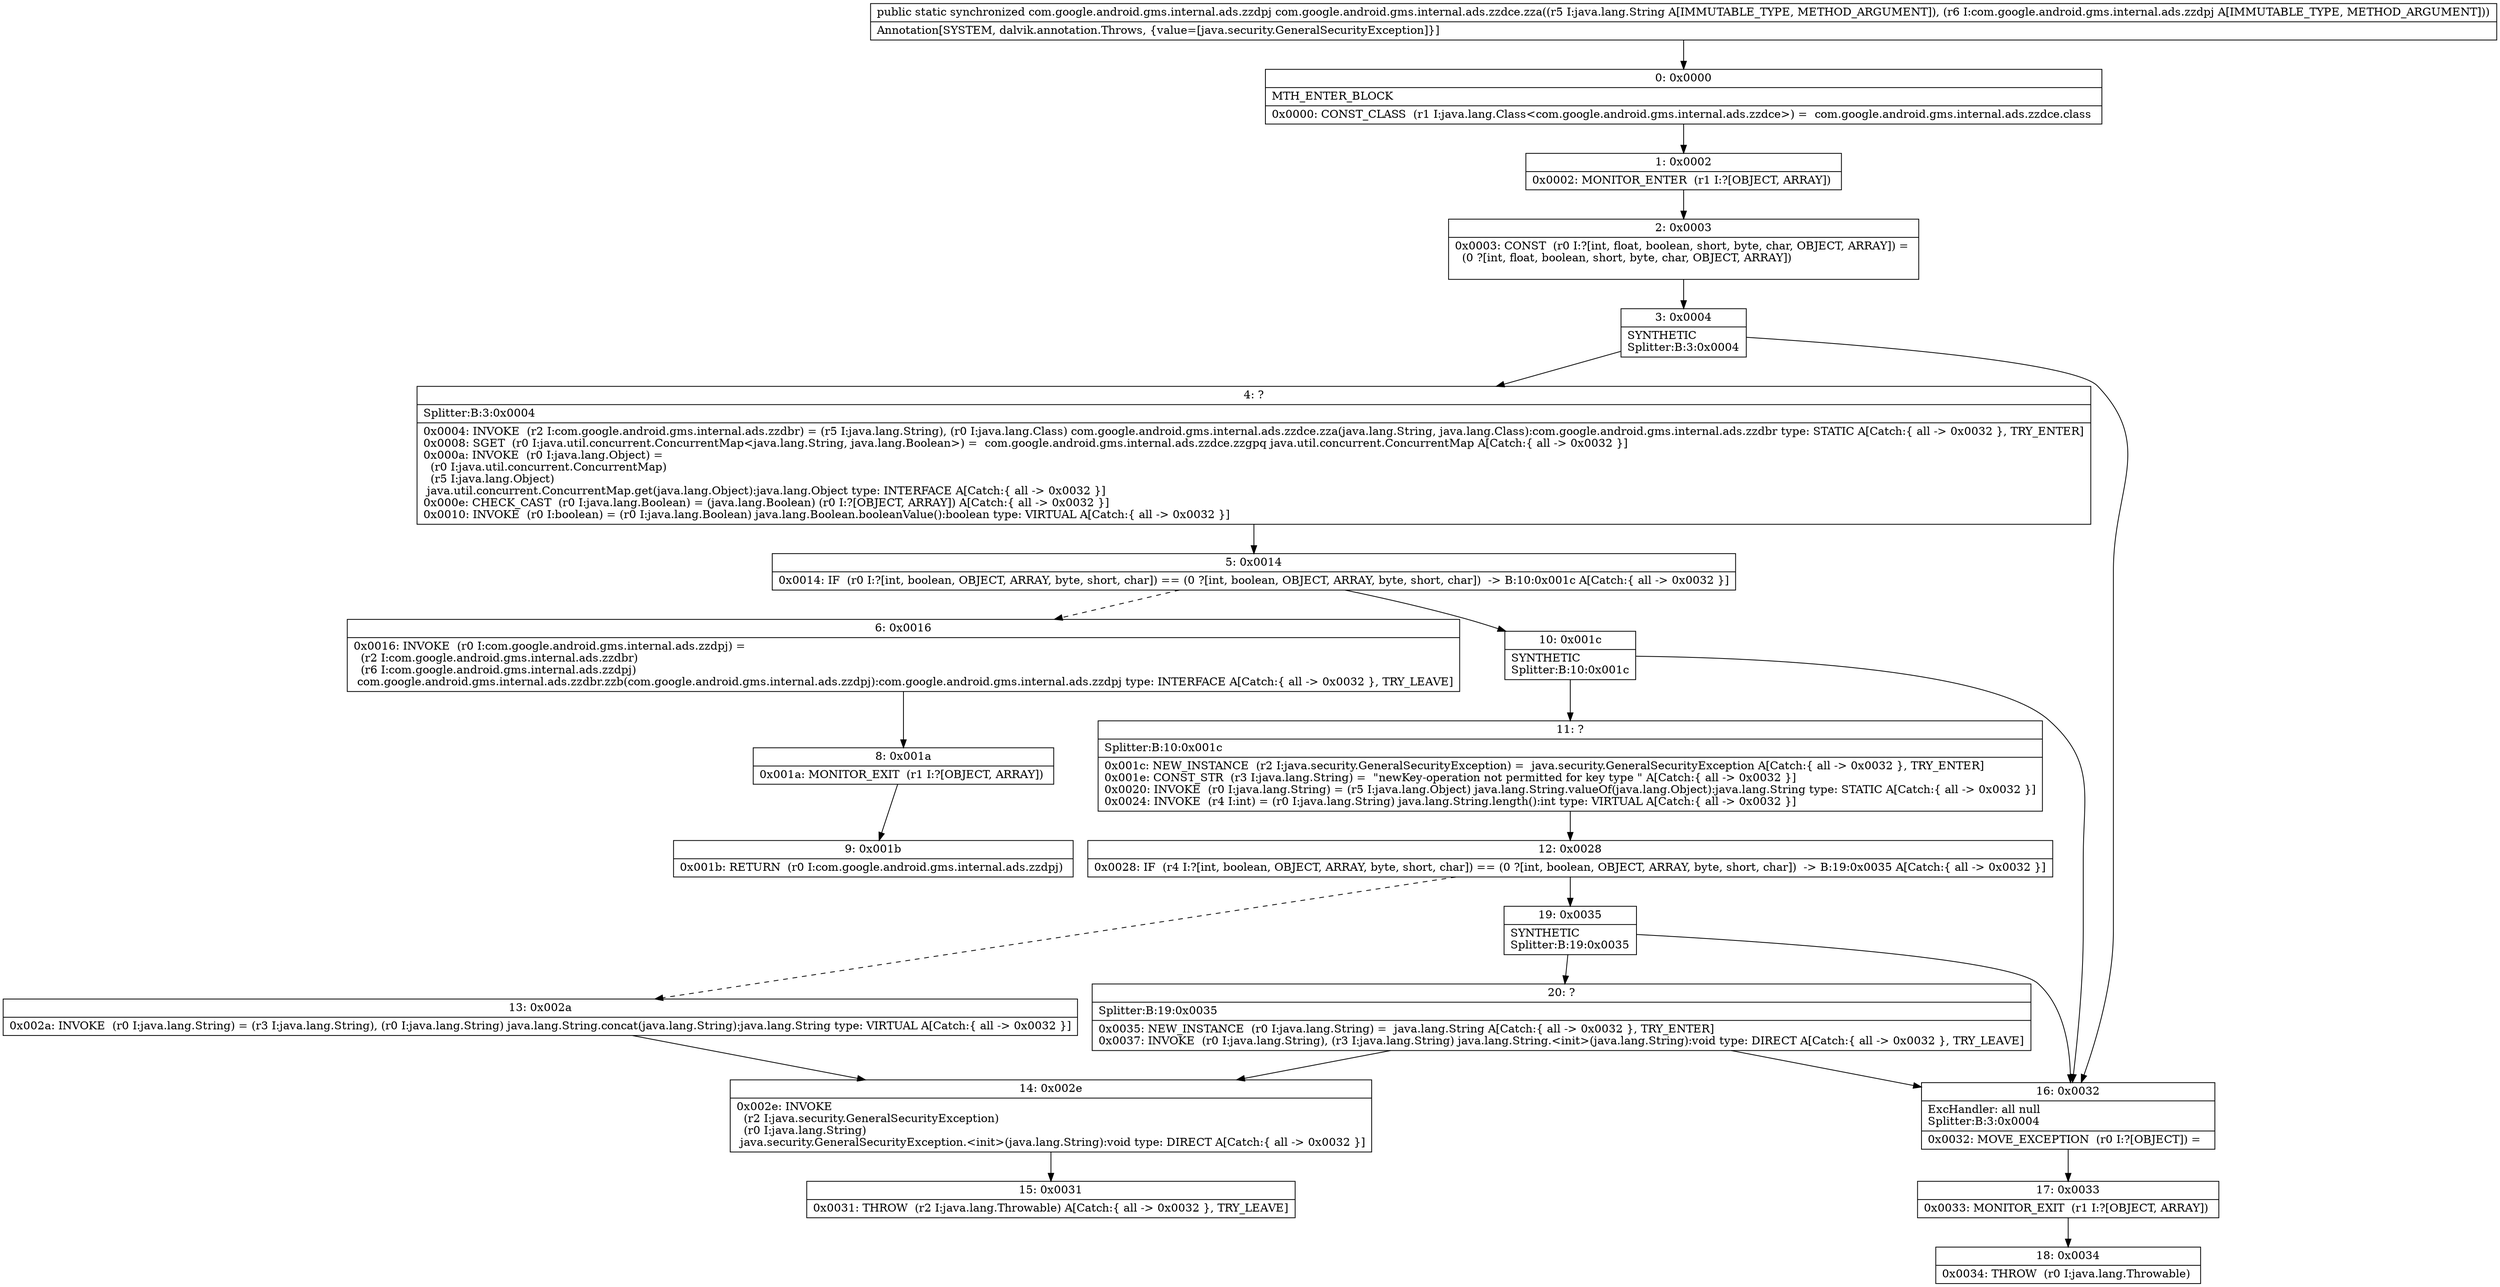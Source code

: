 digraph "CFG forcom.google.android.gms.internal.ads.zzdce.zza(Ljava\/lang\/String;Lcom\/google\/android\/gms\/internal\/ads\/zzdpj;)Lcom\/google\/android\/gms\/internal\/ads\/zzdpj;" {
Node_0 [shape=record,label="{0\:\ 0x0000|MTH_ENTER_BLOCK\l|0x0000: CONST_CLASS  (r1 I:java.lang.Class\<com.google.android.gms.internal.ads.zzdce\>) =  com.google.android.gms.internal.ads.zzdce.class \l}"];
Node_1 [shape=record,label="{1\:\ 0x0002|0x0002: MONITOR_ENTER  (r1 I:?[OBJECT, ARRAY]) \l}"];
Node_2 [shape=record,label="{2\:\ 0x0003|0x0003: CONST  (r0 I:?[int, float, boolean, short, byte, char, OBJECT, ARRAY]) = \l  (0 ?[int, float, boolean, short, byte, char, OBJECT, ARRAY])\l \l}"];
Node_3 [shape=record,label="{3\:\ 0x0004|SYNTHETIC\lSplitter:B:3:0x0004\l}"];
Node_4 [shape=record,label="{4\:\ ?|Splitter:B:3:0x0004\l|0x0004: INVOKE  (r2 I:com.google.android.gms.internal.ads.zzdbr) = (r5 I:java.lang.String), (r0 I:java.lang.Class) com.google.android.gms.internal.ads.zzdce.zza(java.lang.String, java.lang.Class):com.google.android.gms.internal.ads.zzdbr type: STATIC A[Catch:\{ all \-\> 0x0032 \}, TRY_ENTER]\l0x0008: SGET  (r0 I:java.util.concurrent.ConcurrentMap\<java.lang.String, java.lang.Boolean\>) =  com.google.android.gms.internal.ads.zzdce.zzgpq java.util.concurrent.ConcurrentMap A[Catch:\{ all \-\> 0x0032 \}]\l0x000a: INVOKE  (r0 I:java.lang.Object) = \l  (r0 I:java.util.concurrent.ConcurrentMap)\l  (r5 I:java.lang.Object)\l java.util.concurrent.ConcurrentMap.get(java.lang.Object):java.lang.Object type: INTERFACE A[Catch:\{ all \-\> 0x0032 \}]\l0x000e: CHECK_CAST  (r0 I:java.lang.Boolean) = (java.lang.Boolean) (r0 I:?[OBJECT, ARRAY]) A[Catch:\{ all \-\> 0x0032 \}]\l0x0010: INVOKE  (r0 I:boolean) = (r0 I:java.lang.Boolean) java.lang.Boolean.booleanValue():boolean type: VIRTUAL A[Catch:\{ all \-\> 0x0032 \}]\l}"];
Node_5 [shape=record,label="{5\:\ 0x0014|0x0014: IF  (r0 I:?[int, boolean, OBJECT, ARRAY, byte, short, char]) == (0 ?[int, boolean, OBJECT, ARRAY, byte, short, char])  \-\> B:10:0x001c A[Catch:\{ all \-\> 0x0032 \}]\l}"];
Node_6 [shape=record,label="{6\:\ 0x0016|0x0016: INVOKE  (r0 I:com.google.android.gms.internal.ads.zzdpj) = \l  (r2 I:com.google.android.gms.internal.ads.zzdbr)\l  (r6 I:com.google.android.gms.internal.ads.zzdpj)\l com.google.android.gms.internal.ads.zzdbr.zzb(com.google.android.gms.internal.ads.zzdpj):com.google.android.gms.internal.ads.zzdpj type: INTERFACE A[Catch:\{ all \-\> 0x0032 \}, TRY_LEAVE]\l}"];
Node_8 [shape=record,label="{8\:\ 0x001a|0x001a: MONITOR_EXIT  (r1 I:?[OBJECT, ARRAY]) \l}"];
Node_9 [shape=record,label="{9\:\ 0x001b|0x001b: RETURN  (r0 I:com.google.android.gms.internal.ads.zzdpj) \l}"];
Node_10 [shape=record,label="{10\:\ 0x001c|SYNTHETIC\lSplitter:B:10:0x001c\l}"];
Node_11 [shape=record,label="{11\:\ ?|Splitter:B:10:0x001c\l|0x001c: NEW_INSTANCE  (r2 I:java.security.GeneralSecurityException) =  java.security.GeneralSecurityException A[Catch:\{ all \-\> 0x0032 \}, TRY_ENTER]\l0x001e: CONST_STR  (r3 I:java.lang.String) =  \"newKey\-operation not permitted for key type \" A[Catch:\{ all \-\> 0x0032 \}]\l0x0020: INVOKE  (r0 I:java.lang.String) = (r5 I:java.lang.Object) java.lang.String.valueOf(java.lang.Object):java.lang.String type: STATIC A[Catch:\{ all \-\> 0x0032 \}]\l0x0024: INVOKE  (r4 I:int) = (r0 I:java.lang.String) java.lang.String.length():int type: VIRTUAL A[Catch:\{ all \-\> 0x0032 \}]\l}"];
Node_12 [shape=record,label="{12\:\ 0x0028|0x0028: IF  (r4 I:?[int, boolean, OBJECT, ARRAY, byte, short, char]) == (0 ?[int, boolean, OBJECT, ARRAY, byte, short, char])  \-\> B:19:0x0035 A[Catch:\{ all \-\> 0x0032 \}]\l}"];
Node_13 [shape=record,label="{13\:\ 0x002a|0x002a: INVOKE  (r0 I:java.lang.String) = (r3 I:java.lang.String), (r0 I:java.lang.String) java.lang.String.concat(java.lang.String):java.lang.String type: VIRTUAL A[Catch:\{ all \-\> 0x0032 \}]\l}"];
Node_14 [shape=record,label="{14\:\ 0x002e|0x002e: INVOKE  \l  (r2 I:java.security.GeneralSecurityException)\l  (r0 I:java.lang.String)\l java.security.GeneralSecurityException.\<init\>(java.lang.String):void type: DIRECT A[Catch:\{ all \-\> 0x0032 \}]\l}"];
Node_15 [shape=record,label="{15\:\ 0x0031|0x0031: THROW  (r2 I:java.lang.Throwable) A[Catch:\{ all \-\> 0x0032 \}, TRY_LEAVE]\l}"];
Node_16 [shape=record,label="{16\:\ 0x0032|ExcHandler: all null\lSplitter:B:3:0x0004\l|0x0032: MOVE_EXCEPTION  (r0 I:?[OBJECT]) =  \l}"];
Node_17 [shape=record,label="{17\:\ 0x0033|0x0033: MONITOR_EXIT  (r1 I:?[OBJECT, ARRAY]) \l}"];
Node_18 [shape=record,label="{18\:\ 0x0034|0x0034: THROW  (r0 I:java.lang.Throwable) \l}"];
Node_19 [shape=record,label="{19\:\ 0x0035|SYNTHETIC\lSplitter:B:19:0x0035\l}"];
Node_20 [shape=record,label="{20\:\ ?|Splitter:B:19:0x0035\l|0x0035: NEW_INSTANCE  (r0 I:java.lang.String) =  java.lang.String A[Catch:\{ all \-\> 0x0032 \}, TRY_ENTER]\l0x0037: INVOKE  (r0 I:java.lang.String), (r3 I:java.lang.String) java.lang.String.\<init\>(java.lang.String):void type: DIRECT A[Catch:\{ all \-\> 0x0032 \}, TRY_LEAVE]\l}"];
MethodNode[shape=record,label="{public static synchronized com.google.android.gms.internal.ads.zzdpj com.google.android.gms.internal.ads.zzdce.zza((r5 I:java.lang.String A[IMMUTABLE_TYPE, METHOD_ARGUMENT]), (r6 I:com.google.android.gms.internal.ads.zzdpj A[IMMUTABLE_TYPE, METHOD_ARGUMENT]))  | Annotation[SYSTEM, dalvik.annotation.Throws, \{value=[java.security.GeneralSecurityException]\}]\l}"];
MethodNode -> Node_0;
Node_0 -> Node_1;
Node_1 -> Node_2;
Node_2 -> Node_3;
Node_3 -> Node_4;
Node_3 -> Node_16;
Node_4 -> Node_5;
Node_5 -> Node_6[style=dashed];
Node_5 -> Node_10;
Node_6 -> Node_8;
Node_8 -> Node_9;
Node_10 -> Node_11;
Node_10 -> Node_16;
Node_11 -> Node_12;
Node_12 -> Node_13[style=dashed];
Node_12 -> Node_19;
Node_13 -> Node_14;
Node_14 -> Node_15;
Node_16 -> Node_17;
Node_17 -> Node_18;
Node_19 -> Node_20;
Node_19 -> Node_16;
Node_20 -> Node_16;
Node_20 -> Node_14;
}

